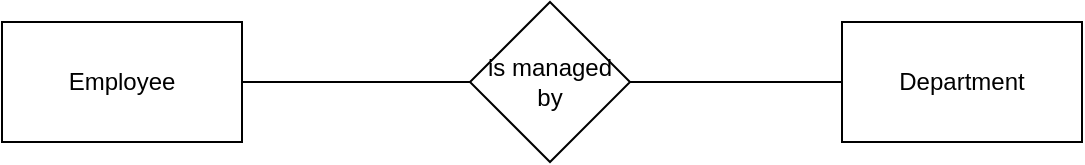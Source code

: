 <mxfile version="21.3.7" type="device">
  <diagram name="Page-1" id="j6ZAPR2rqscoWytCptds">
    <mxGraphModel dx="864" dy="516" grid="1" gridSize="10" guides="1" tooltips="1" connect="1" arrows="1" fold="1" page="1" pageScale="1" pageWidth="827" pageHeight="1169" math="0" shadow="0">
      <root>
        <mxCell id="0" />
        <mxCell id="1" parent="0" />
        <mxCell id="pS3prq_cL3_4kUAY-3_w-1" value="Employee" style="rounded=0;whiteSpace=wrap;html=1;" vertex="1" parent="1">
          <mxGeometry x="140" y="150" width="120" height="60" as="geometry" />
        </mxCell>
        <mxCell id="pS3prq_cL3_4kUAY-3_w-2" value="Department" style="rounded=0;whiteSpace=wrap;html=1;" vertex="1" parent="1">
          <mxGeometry x="560" y="150" width="120" height="60" as="geometry" />
        </mxCell>
        <mxCell id="pS3prq_cL3_4kUAY-3_w-3" value="is managed by" style="rhombus;whiteSpace=wrap;html=1;" vertex="1" parent="1">
          <mxGeometry x="374" y="140" width="80" height="80" as="geometry" />
        </mxCell>
        <mxCell id="pS3prq_cL3_4kUAY-3_w-4" value="" style="endArrow=none;html=1;rounded=0;exitX=1;exitY=0.5;exitDx=0;exitDy=0;entryX=0;entryY=0.5;entryDx=0;entryDy=0;" edge="1" parent="1" source="pS3prq_cL3_4kUAY-3_w-1" target="pS3prq_cL3_4kUAY-3_w-3">
          <mxGeometry width="50" height="50" relative="1" as="geometry">
            <mxPoint x="370" y="220" as="sourcePoint" />
            <mxPoint x="420" y="170" as="targetPoint" />
          </mxGeometry>
        </mxCell>
        <mxCell id="pS3prq_cL3_4kUAY-3_w-7" value="" style="endArrow=none;html=1;rounded=0;exitX=1;exitY=0.5;exitDx=0;exitDy=0;" edge="1" parent="1" source="pS3prq_cL3_4kUAY-3_w-3" target="pS3prq_cL3_4kUAY-3_w-2">
          <mxGeometry width="50" height="50" relative="1" as="geometry">
            <mxPoint x="414" y="220" as="sourcePoint" />
            <mxPoint x="464" y="170" as="targetPoint" />
          </mxGeometry>
        </mxCell>
      </root>
    </mxGraphModel>
  </diagram>
</mxfile>
